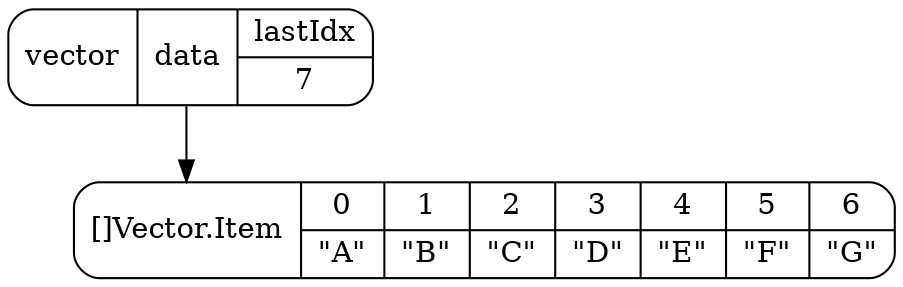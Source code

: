 digraph structs {
  node [shape=Mrecord];
  2 [label="<name> []Vector.Item |{<2index0> 0|<2value0> \"A\"}|{<2index1> 1|<2value1> \"B\"}|{<2index2> 2|<2value2> \"C\"}|{<2index3> 3|<2value3> \"D\"}|{<2index4> 4|<2value4> \"E\"}|{<2index5> 5|<2value5> \"F\"}|{<2index6> 6|<2value6> \"G\"} "];
  1 [label="<name> vector |<f0> data|{<f1> lastIdx | 7}  "];
  1:f0 -> 2:name;
}
